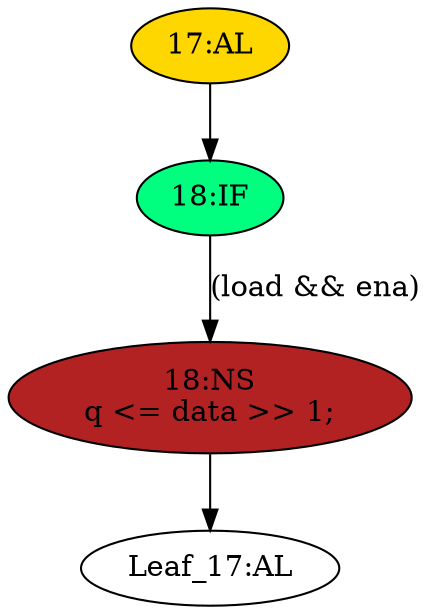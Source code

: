 strict digraph "" {
	node [label="\N"];
	"17:AL"	[ast="<pyverilog.vparser.ast.Always object at 0x7f3c9ba60810>",
		clk_sens=True,
		fillcolor=gold,
		label="17:AL",
		sens="['clk']",
		statements="[]",
		style=filled,
		typ=Always,
		use_var="['load', 'ena', 'data']"];
	"18:IF"	[ast="<pyverilog.vparser.ast.IfStatement object at 0x7f3c9ba609d0>",
		fillcolor=springgreen,
		label="18:IF",
		statements="[]",
		style=filled,
		typ=IfStatement];
	"17:AL" -> "18:IF"	[cond="[]",
		lineno=None];
	"18:NS"	[ast="<pyverilog.vparser.ast.NonblockingSubstitution object at 0x7f3c9ba60a90>",
		fillcolor=firebrick,
		label="18:NS
q <= data >> 1;",
		statements="[<pyverilog.vparser.ast.NonblockingSubstitution object at 0x7f3c9ba60a90>]",
		style=filled,
		typ=NonblockingSubstitution];
	"Leaf_17:AL"	[def_var="['q']",
		label="Leaf_17:AL"];
	"18:NS" -> "Leaf_17:AL"	[cond="[]",
		lineno=None];
	"18:IF" -> "18:NS"	[cond="['load', 'ena']",
		label="(load && ena)",
		lineno=18];
}
